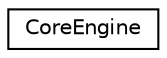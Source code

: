 digraph "Graphical Class Hierarchy"
{
 // INTERACTIVE_SVG=YES
 // LATEX_PDF_SIZE
  edge [fontname="Helvetica",fontsize="10",labelfontname="Helvetica",labelfontsize="10"];
  node [fontname="Helvetica",fontsize="10",shape=record];
  rankdir="LR";
  Node0 [label="CoreEngine",height=0.2,width=0.4,color="black", fillcolor="white", style="filled",URL="$classCoreEngine.html",tooltip="The underlying engine that handles everything underneath."];
}
